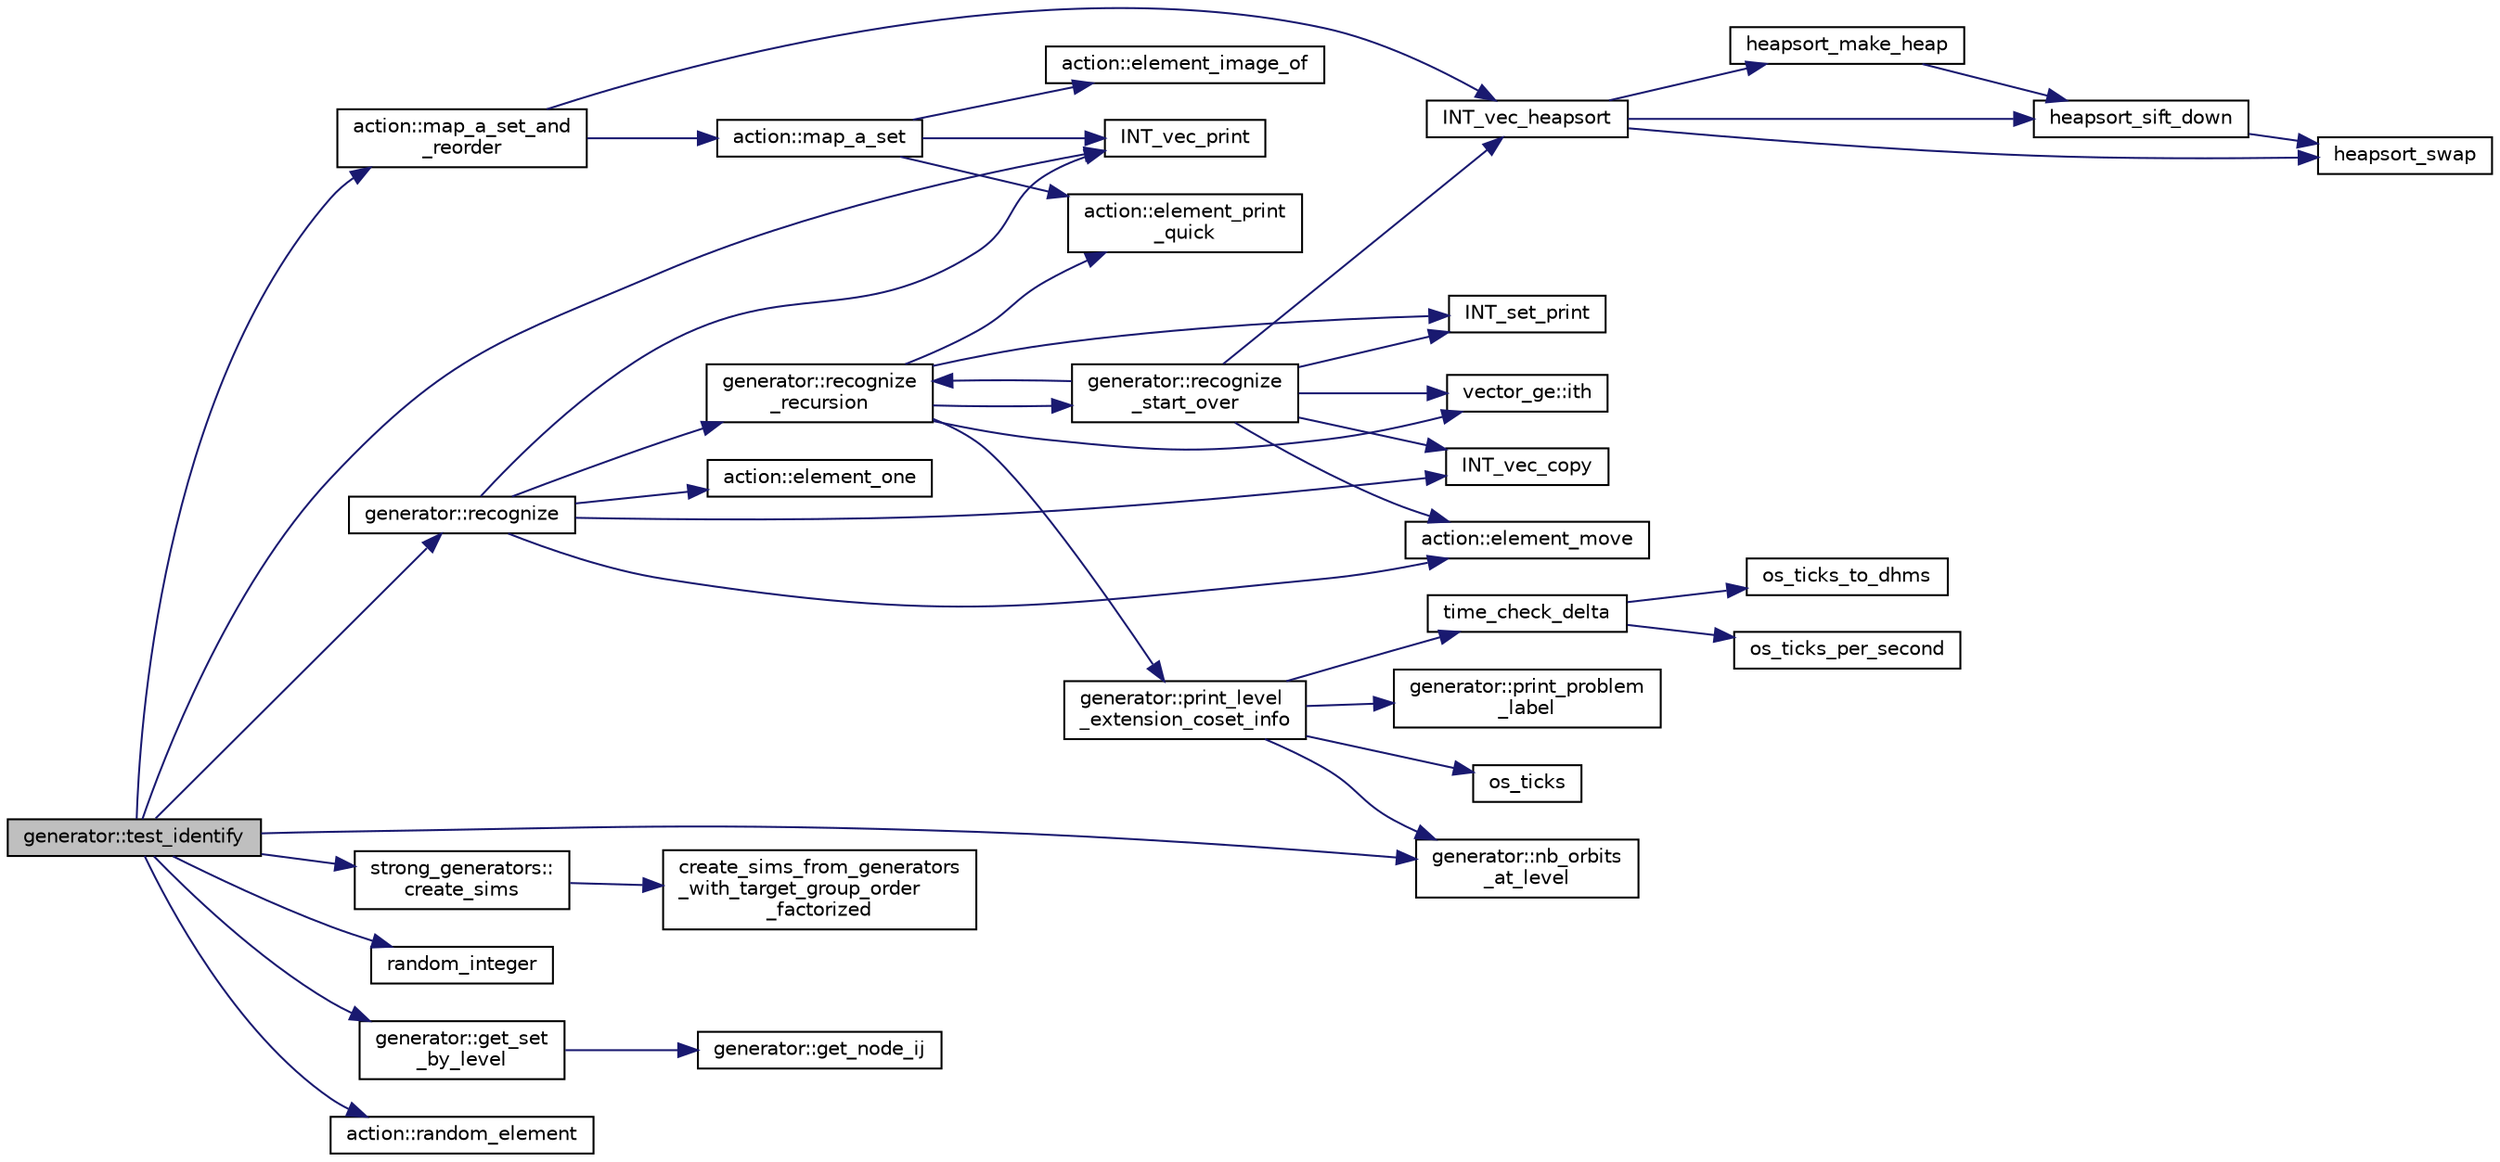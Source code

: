 digraph "generator::test_identify"
{
  edge [fontname="Helvetica",fontsize="10",labelfontname="Helvetica",labelfontsize="10"];
  node [fontname="Helvetica",fontsize="10",shape=record];
  rankdir="LR";
  Node21304 [label="generator::test_identify",height=0.2,width=0.4,color="black", fillcolor="grey75", style="filled", fontcolor="black"];
  Node21304 -> Node21305 [color="midnightblue",fontsize="10",style="solid",fontname="Helvetica"];
  Node21305 [label="generator::nb_orbits\l_at_level",height=0.2,width=0.4,color="black", fillcolor="white", style="filled",URL="$d7/d73/classgenerator.html#a020f3d8378448310d044a4a24fadf301"];
  Node21304 -> Node21306 [color="midnightblue",fontsize="10",style="solid",fontname="Helvetica"];
  Node21306 [label="strong_generators::\lcreate_sims",height=0.2,width=0.4,color="black", fillcolor="white", style="filled",URL="$dc/d09/classstrong__generators.html#afca700d50772a39eeb74239355ae67e1"];
  Node21306 -> Node21307 [color="midnightblue",fontsize="10",style="solid",fontname="Helvetica"];
  Node21307 [label="create_sims_from_generators\l_with_target_group_order\l_factorized",height=0.2,width=0.4,color="black", fillcolor="white", style="filled",URL="$d2/d3a/group__theory_8h.html#a40f2df36e351d6e63bd2bb196cc5b430"];
  Node21304 -> Node21308 [color="midnightblue",fontsize="10",style="solid",fontname="Helvetica"];
  Node21308 [label="random_integer",height=0.2,width=0.4,color="black", fillcolor="white", style="filled",URL="$d5/db4/io__and__os_8h.html#a509937846575424b1c8863e1bb96a766"];
  Node21304 -> Node21309 [color="midnightblue",fontsize="10",style="solid",fontname="Helvetica"];
  Node21309 [label="generator::get_set\l_by_level",height=0.2,width=0.4,color="black", fillcolor="white", style="filled",URL="$d7/d73/classgenerator.html#a3012a80d862b42c848b84584389c8594"];
  Node21309 -> Node21310 [color="midnightblue",fontsize="10",style="solid",fontname="Helvetica"];
  Node21310 [label="generator::get_node_ij",height=0.2,width=0.4,color="black", fillcolor="white", style="filled",URL="$d7/d73/classgenerator.html#a8cea5411b42336694738530732ede540"];
  Node21304 -> Node21311 [color="midnightblue",fontsize="10",style="solid",fontname="Helvetica"];
  Node21311 [label="INT_vec_print",height=0.2,width=0.4,color="black", fillcolor="white", style="filled",URL="$df/dbf/sajeeb_8_c.html#a79a5901af0b47dd0d694109543c027fe"];
  Node21304 -> Node21312 [color="midnightblue",fontsize="10",style="solid",fontname="Helvetica"];
  Node21312 [label="action::random_element",height=0.2,width=0.4,color="black", fillcolor="white", style="filled",URL="$d2/d86/classaction.html#a236a20c58ca2911ce774257234b7ee14"];
  Node21304 -> Node21313 [color="midnightblue",fontsize="10",style="solid",fontname="Helvetica"];
  Node21313 [label="action::map_a_set_and\l_reorder",height=0.2,width=0.4,color="black", fillcolor="white", style="filled",URL="$d2/d86/classaction.html#affe38c85a0ff3cb34d233afa7b4aea35"];
  Node21313 -> Node21314 [color="midnightblue",fontsize="10",style="solid",fontname="Helvetica"];
  Node21314 [label="action::map_a_set",height=0.2,width=0.4,color="black", fillcolor="white", style="filled",URL="$d2/d86/classaction.html#a600e542e5aeca2a46f18110e027947e0"];
  Node21314 -> Node21315 [color="midnightblue",fontsize="10",style="solid",fontname="Helvetica"];
  Node21315 [label="action::element_print\l_quick",height=0.2,width=0.4,color="black", fillcolor="white", style="filled",URL="$d2/d86/classaction.html#a4844680cf6750396f76494a28655265b"];
  Node21314 -> Node21311 [color="midnightblue",fontsize="10",style="solid",fontname="Helvetica"];
  Node21314 -> Node21316 [color="midnightblue",fontsize="10",style="solid",fontname="Helvetica"];
  Node21316 [label="action::element_image_of",height=0.2,width=0.4,color="black", fillcolor="white", style="filled",URL="$d2/d86/classaction.html#ae09559d4537a048fc860f8a74a31393d"];
  Node21313 -> Node21317 [color="midnightblue",fontsize="10",style="solid",fontname="Helvetica"];
  Node21317 [label="INT_vec_heapsort",height=0.2,width=0.4,color="black", fillcolor="white", style="filled",URL="$d5/de2/foundations_2data__structures_2data__structures_8h.html#a3590ad9987f801fbfc94634300182f39"];
  Node21317 -> Node21318 [color="midnightblue",fontsize="10",style="solid",fontname="Helvetica"];
  Node21318 [label="heapsort_make_heap",height=0.2,width=0.4,color="black", fillcolor="white", style="filled",URL="$d4/dd7/sorting_8_c.html#a42f24453d7d77eeb1338ebd1a13cfdbb"];
  Node21318 -> Node21319 [color="midnightblue",fontsize="10",style="solid",fontname="Helvetica"];
  Node21319 [label="heapsort_sift_down",height=0.2,width=0.4,color="black", fillcolor="white", style="filled",URL="$d4/dd7/sorting_8_c.html#a65cbb1a6a3f01f511673705437ddc18b"];
  Node21319 -> Node21320 [color="midnightblue",fontsize="10",style="solid",fontname="Helvetica"];
  Node21320 [label="heapsort_swap",height=0.2,width=0.4,color="black", fillcolor="white", style="filled",URL="$d4/dd7/sorting_8_c.html#a8f048362e6065297b19b6975bcbbfcc6"];
  Node21317 -> Node21320 [color="midnightblue",fontsize="10",style="solid",fontname="Helvetica"];
  Node21317 -> Node21319 [color="midnightblue",fontsize="10",style="solid",fontname="Helvetica"];
  Node21304 -> Node21321 [color="midnightblue",fontsize="10",style="solid",fontname="Helvetica"];
  Node21321 [label="generator::recognize",height=0.2,width=0.4,color="black", fillcolor="white", style="filled",URL="$d7/d73/classgenerator.html#af66181ff25114246dbf149f92772cc85"];
  Node21321 -> Node21322 [color="midnightblue",fontsize="10",style="solid",fontname="Helvetica"];
  Node21322 [label="INT_vec_copy",height=0.2,width=0.4,color="black", fillcolor="white", style="filled",URL="$df/dbf/sajeeb_8_c.html#ac2d875e27e009af6ec04d17254d11075"];
  Node21321 -> Node21323 [color="midnightblue",fontsize="10",style="solid",fontname="Helvetica"];
  Node21323 [label="action::element_one",height=0.2,width=0.4,color="black", fillcolor="white", style="filled",URL="$d2/d86/classaction.html#a780a105daf04d6d1fe7e2f63b3c88e3b"];
  Node21321 -> Node21311 [color="midnightblue",fontsize="10",style="solid",fontname="Helvetica"];
  Node21321 -> Node21324 [color="midnightblue",fontsize="10",style="solid",fontname="Helvetica"];
  Node21324 [label="generator::recognize\l_recursion",height=0.2,width=0.4,color="black", fillcolor="white", style="filled",URL="$d7/d73/classgenerator.html#aaa01a7f679c27da5a9602b31c66d47ee"];
  Node21324 -> Node21325 [color="midnightblue",fontsize="10",style="solid",fontname="Helvetica"];
  Node21325 [label="INT_set_print",height=0.2,width=0.4,color="black", fillcolor="white", style="filled",URL="$df/dbf/sajeeb_8_c.html#a97614645ec11df30e0e896367f91ffd9"];
  Node21324 -> Node21326 [color="midnightblue",fontsize="10",style="solid",fontname="Helvetica"];
  Node21326 [label="generator::print_level\l_extension_coset_info",height=0.2,width=0.4,color="black", fillcolor="white", style="filled",URL="$d7/d73/classgenerator.html#a89c72f79f883c8b241c958c4c9107bc1"];
  Node21326 -> Node21327 [color="midnightblue",fontsize="10",style="solid",fontname="Helvetica"];
  Node21327 [label="os_ticks",height=0.2,width=0.4,color="black", fillcolor="white", style="filled",URL="$d5/db4/io__and__os_8h.html#a3da6d2b09e35d569adb7101dffcb5224"];
  Node21326 -> Node21328 [color="midnightblue",fontsize="10",style="solid",fontname="Helvetica"];
  Node21328 [label="time_check_delta",height=0.2,width=0.4,color="black", fillcolor="white", style="filled",URL="$d9/d60/discreta_8h.html#a89a8565e34c7dcbb97180cd6af7454a1"];
  Node21328 -> Node21329 [color="midnightblue",fontsize="10",style="solid",fontname="Helvetica"];
  Node21329 [label="os_ticks_per_second",height=0.2,width=0.4,color="black", fillcolor="white", style="filled",URL="$d5/db4/io__and__os_8h.html#a1b35e7a094dfde9db39ae352c9c17042"];
  Node21328 -> Node21330 [color="midnightblue",fontsize="10",style="solid",fontname="Helvetica"];
  Node21330 [label="os_ticks_to_dhms",height=0.2,width=0.4,color="black", fillcolor="white", style="filled",URL="$d5/db4/io__and__os_8h.html#a0d715587fd9b8ab4e2bc822a2be313ba"];
  Node21326 -> Node21331 [color="midnightblue",fontsize="10",style="solid",fontname="Helvetica"];
  Node21331 [label="generator::print_problem\l_label",height=0.2,width=0.4,color="black", fillcolor="white", style="filled",URL="$d7/d73/classgenerator.html#a06d3c064ba84ebe8db3537e6273f16c3"];
  Node21326 -> Node21305 [color="midnightblue",fontsize="10",style="solid",fontname="Helvetica"];
  Node21324 -> Node21332 [color="midnightblue",fontsize="10",style="solid",fontname="Helvetica"];
  Node21332 [label="vector_ge::ith",height=0.2,width=0.4,color="black", fillcolor="white", style="filled",URL="$d4/d6e/classvector__ge.html#a1ff002e8b746a9beb119d57dcd4a15ff"];
  Node21324 -> Node21333 [color="midnightblue",fontsize="10",style="solid",fontname="Helvetica"];
  Node21333 [label="generator::recognize\l_start_over",height=0.2,width=0.4,color="black", fillcolor="white", style="filled",URL="$d7/d73/classgenerator.html#a919203a185166f12cf3d30aa24fae4d4"];
  Node21333 -> Node21317 [color="midnightblue",fontsize="10",style="solid",fontname="Helvetica"];
  Node21333 -> Node21322 [color="midnightblue",fontsize="10",style="solid",fontname="Helvetica"];
  Node21333 -> Node21325 [color="midnightblue",fontsize="10",style="solid",fontname="Helvetica"];
  Node21333 -> Node21334 [color="midnightblue",fontsize="10",style="solid",fontname="Helvetica"];
  Node21334 [label="action::element_move",height=0.2,width=0.4,color="black", fillcolor="white", style="filled",URL="$d2/d86/classaction.html#a550947491bbb534d3d7951f50198a874"];
  Node21333 -> Node21332 [color="midnightblue",fontsize="10",style="solid",fontname="Helvetica"];
  Node21333 -> Node21324 [color="midnightblue",fontsize="10",style="solid",fontname="Helvetica"];
  Node21324 -> Node21315 [color="midnightblue",fontsize="10",style="solid",fontname="Helvetica"];
  Node21321 -> Node21334 [color="midnightblue",fontsize="10",style="solid",fontname="Helvetica"];
}
